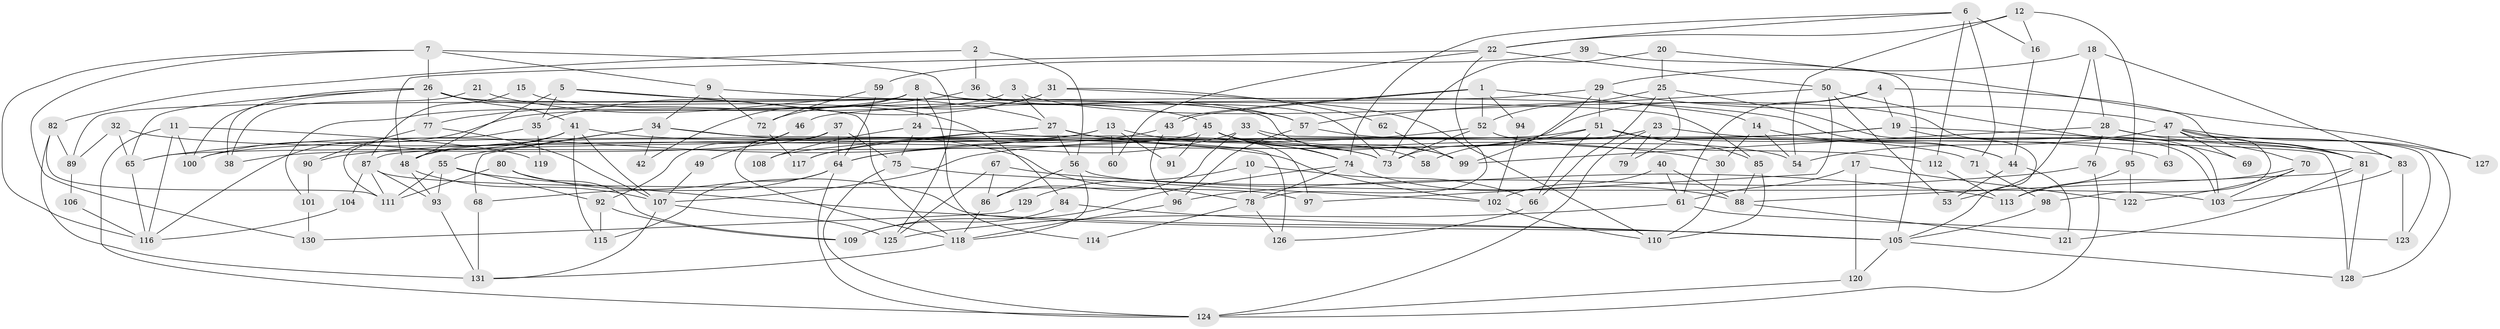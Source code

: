 // Generated by graph-tools (version 1.1) at 2025/50/03/09/25 04:50:13]
// undirected, 131 vertices, 262 edges
graph export_dot {
graph [start="1"]
  node [color=gray90,style=filled];
  1;
  2;
  3;
  4;
  5;
  6;
  7;
  8;
  9;
  10;
  11;
  12;
  13;
  14;
  15;
  16;
  17;
  18;
  19;
  20;
  21;
  22;
  23;
  24;
  25;
  26;
  27;
  28;
  29;
  30;
  31;
  32;
  33;
  34;
  35;
  36;
  37;
  38;
  39;
  40;
  41;
  42;
  43;
  44;
  45;
  46;
  47;
  48;
  49;
  50;
  51;
  52;
  53;
  54;
  55;
  56;
  57;
  58;
  59;
  60;
  61;
  62;
  63;
  64;
  65;
  66;
  67;
  68;
  69;
  70;
  71;
  72;
  73;
  74;
  75;
  76;
  77;
  78;
  79;
  80;
  81;
  82;
  83;
  84;
  85;
  86;
  87;
  88;
  89;
  90;
  91;
  92;
  93;
  94;
  95;
  96;
  97;
  98;
  99;
  100;
  101;
  102;
  103;
  104;
  105;
  106;
  107;
  108;
  109;
  110;
  111;
  112;
  113;
  114;
  115;
  116;
  117;
  118;
  119;
  120;
  121;
  122;
  123;
  124;
  125;
  126;
  127;
  128;
  129;
  130;
  131;
  1 -- 43;
  1 -- 43;
  1 -- 52;
  1 -- 14;
  1 -- 94;
  2 -- 82;
  2 -- 56;
  2 -- 36;
  3 -- 116;
  3 -- 103;
  3 -- 27;
  4 -- 73;
  4 -- 19;
  4 -- 61;
  4 -- 70;
  5 -- 118;
  5 -- 48;
  5 -- 35;
  5 -- 57;
  6 -- 22;
  6 -- 74;
  6 -- 16;
  6 -- 71;
  6 -- 112;
  7 -- 26;
  7 -- 116;
  7 -- 9;
  7 -- 125;
  7 -- 130;
  8 -- 24;
  8 -- 85;
  8 -- 42;
  8 -- 57;
  8 -- 89;
  8 -- 101;
  8 -- 114;
  9 -- 44;
  9 -- 34;
  9 -- 72;
  10 -- 66;
  10 -- 78;
  10 -- 129;
  11 -- 100;
  11 -- 124;
  11 -- 116;
  11 -- 119;
  12 -- 54;
  12 -- 22;
  12 -- 16;
  12 -- 95;
  13 -- 48;
  13 -- 65;
  13 -- 60;
  13 -- 74;
  13 -- 91;
  14 -- 44;
  14 -- 30;
  14 -- 54;
  15 -- 45;
  15 -- 87;
  16 -- 44;
  17 -- 61;
  17 -- 122;
  17 -- 120;
  18 -- 28;
  18 -- 29;
  18 -- 53;
  18 -- 83;
  19 -- 87;
  19 -- 107;
  19 -- 83;
  19 -- 103;
  20 -- 25;
  20 -- 73;
  20 -- 127;
  21 -- 27;
  21 -- 38;
  22 -- 48;
  22 -- 78;
  22 -- 50;
  22 -- 60;
  23 -- 124;
  23 -- 81;
  23 -- 79;
  23 -- 90;
  24 -- 73;
  24 -- 75;
  24 -- 108;
  25 -- 66;
  25 -- 105;
  25 -- 52;
  25 -- 79;
  26 -- 41;
  26 -- 84;
  26 -- 38;
  26 -- 65;
  26 -- 77;
  26 -- 99;
  26 -- 100;
  27 -- 97;
  27 -- 30;
  27 -- 56;
  27 -- 108;
  27 -- 117;
  28 -- 123;
  28 -- 81;
  28 -- 76;
  28 -- 99;
  29 -- 47;
  29 -- 99;
  29 -- 46;
  29 -- 51;
  30 -- 110;
  31 -- 72;
  31 -- 110;
  31 -- 35;
  31 -- 62;
  32 -- 102;
  32 -- 89;
  32 -- 65;
  33 -- 99;
  33 -- 64;
  33 -- 86;
  33 -- 128;
  34 -- 68;
  34 -- 42;
  34 -- 55;
  34 -- 78;
  34 -- 126;
  35 -- 111;
  35 -- 119;
  36 -- 77;
  36 -- 73;
  37 -- 118;
  37 -- 75;
  37 -- 38;
  37 -- 64;
  39 -- 59;
  39 -- 105;
  40 -- 88;
  40 -- 61;
  40 -- 102;
  41 -- 73;
  41 -- 107;
  41 -- 48;
  41 -- 100;
  41 -- 115;
  43 -- 96;
  43 -- 117;
  44 -- 53;
  44 -- 121;
  45 -- 54;
  45 -- 65;
  45 -- 58;
  45 -- 74;
  45 -- 91;
  46 -- 92;
  46 -- 49;
  47 -- 98;
  47 -- 81;
  47 -- 54;
  47 -- 63;
  47 -- 69;
  47 -- 127;
  47 -- 128;
  48 -- 107;
  48 -- 93;
  49 -- 107;
  50 -- 57;
  50 -- 53;
  50 -- 69;
  50 -- 97;
  51 -- 100;
  51 -- 58;
  51 -- 63;
  51 -- 66;
  51 -- 85;
  52 -- 64;
  52 -- 73;
  52 -- 112;
  55 -- 92;
  55 -- 93;
  55 -- 105;
  55 -- 111;
  56 -- 103;
  56 -- 86;
  56 -- 118;
  57 -- 71;
  57 -- 96;
  59 -- 64;
  59 -- 72;
  61 -- 125;
  61 -- 123;
  62 -- 99;
  64 -- 124;
  64 -- 68;
  64 -- 115;
  65 -- 116;
  66 -- 126;
  67 -- 113;
  67 -- 86;
  67 -- 125;
  68 -- 131;
  70 -- 103;
  70 -- 113;
  70 -- 122;
  71 -- 98;
  72 -- 117;
  74 -- 78;
  74 -- 88;
  74 -- 109;
  75 -- 102;
  75 -- 124;
  76 -- 96;
  76 -- 124;
  77 -- 107;
  77 -- 90;
  78 -- 114;
  78 -- 126;
  80 -- 105;
  80 -- 111;
  80 -- 109;
  81 -- 128;
  81 -- 88;
  81 -- 121;
  82 -- 131;
  82 -- 111;
  82 -- 89;
  83 -- 103;
  83 -- 123;
  84 -- 105;
  84 -- 109;
  85 -- 88;
  85 -- 110;
  86 -- 118;
  87 -- 93;
  87 -- 111;
  87 -- 97;
  87 -- 104;
  88 -- 121;
  89 -- 106;
  90 -- 101;
  92 -- 109;
  92 -- 115;
  93 -- 131;
  94 -- 102;
  95 -- 113;
  95 -- 122;
  96 -- 118;
  98 -- 105;
  101 -- 130;
  102 -- 110;
  104 -- 116;
  105 -- 128;
  105 -- 120;
  106 -- 116;
  107 -- 131;
  107 -- 125;
  112 -- 113;
  118 -- 131;
  120 -- 124;
  129 -- 130;
}
